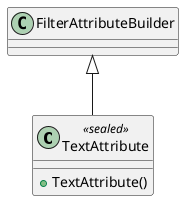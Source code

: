 @startuml
class TextAttribute <<sealed>> {
    + TextAttribute()
}
FilterAttributeBuilder <|-- TextAttribute
@enduml
